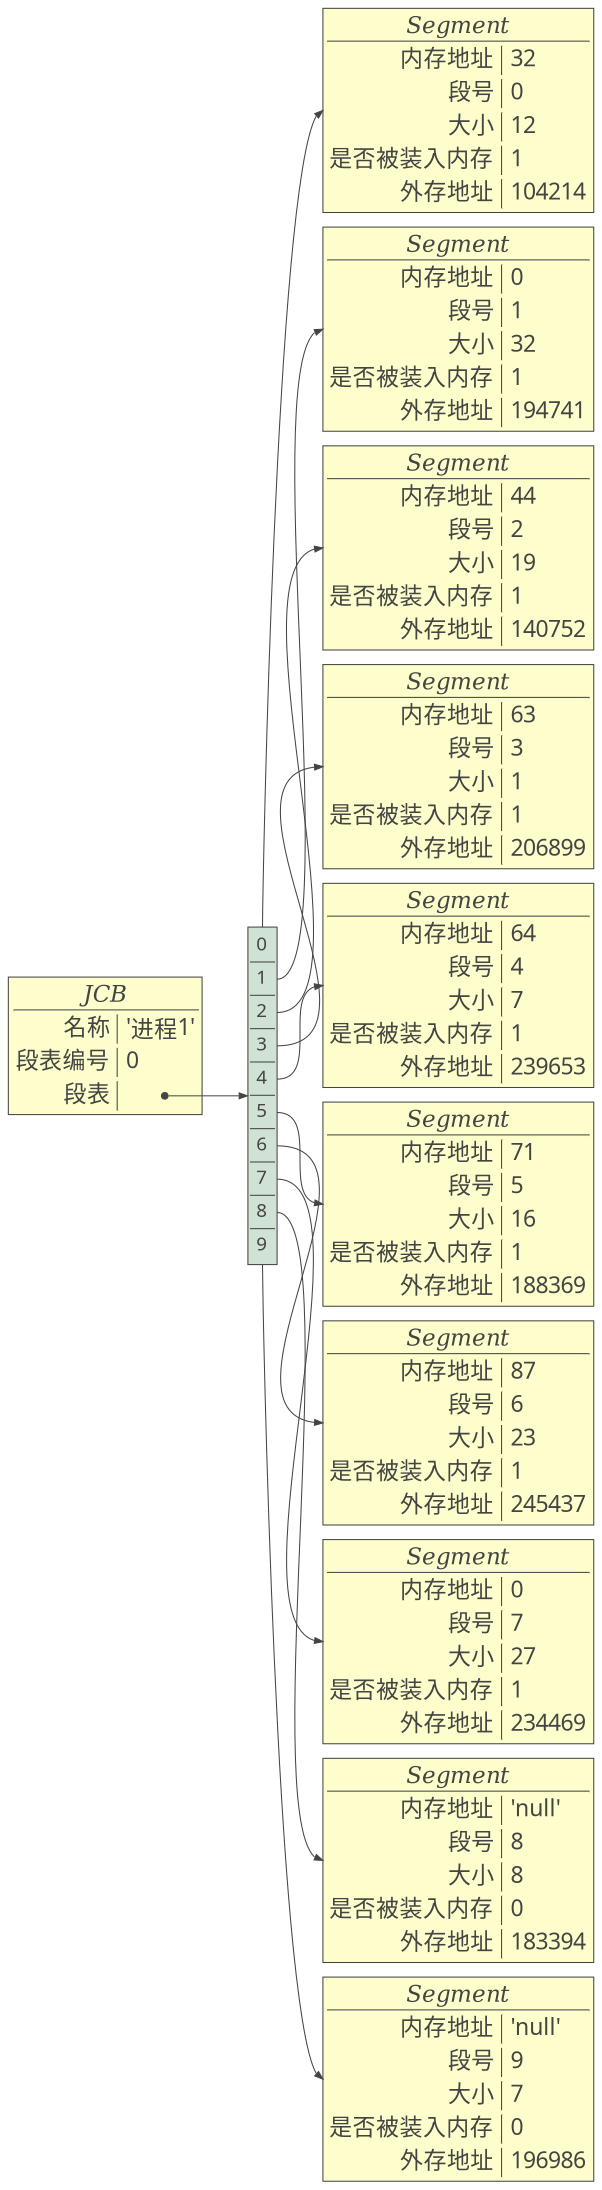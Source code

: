 
digraph G {
    nodesep=.1;
    ranksep=.3;
    rankdir=LR;
    node [penwidth="0.5", shape=box, width=.1, height=.1];
    
// JCB OBJECT with fields
node2664392915656 [margin="0.03", color="#444443", fontcolor="#444443", fontname="Microsoft Yahei", style=filled, fillcolor="#fefecd", label=<<table BORDER="0" CELLPADDING="0" CELLBORDER="1" CELLSPACING="0">
<tr><td cellspacing="0" colspan="3" cellpadding="0" bgcolor="#fefecd" border="1" sides="b" align="center"><font color="#444443" FACE="Times-Italic" point-size="11">JCB</font></td></tr>
<tr><td colspan="3" cellpadding="1" border="0" bgcolor="#fefecd"></td></tr><tr><td port="名称_label" cellspacing="0" cellpadding="0" bgcolor="#fefecd" border="1" sides="r" align="right"><font face="Microsoft Yahei" color="#444443" point-size="11">名称 </font></td>
<td cellspacing="0" cellpadding="0" border="0"></td><td port="名称" cellspacing="0" cellpadding="1" bgcolor="#fefecd" border="0" align="left"><font color="#444443" point-size="11"> '进程1'</font></td>
</tr>
<tr><td colspan="3" cellpadding="1" border="0" bgcolor="#fefecd"></td></tr><tr><td port="段表编号_label" cellspacing="0" cellpadding="0" bgcolor="#fefecd" border="1" sides="r" align="right"><font face="Microsoft Yahei" color="#444443" point-size="11">段表编号 </font></td>
<td cellspacing="0" cellpadding="0" border="0"></td><td port="段表编号" cellspacing="0" cellpadding="1" bgcolor="#fefecd" border="0" align="left"><font color="#444443" point-size="11"> 0</font></td>
</tr>
<tr><td colspan="3" cellpadding="1" border="0" bgcolor="#fefecd"></td></tr><tr><td port="段表_label" cellspacing="0" cellpadding="0" bgcolor="#fefecd" border="1" sides="r" align="right"><font face="Microsoft Yahei" color="#444443" point-size="11">段表 </font></td>
<td cellspacing="0" cellpadding="0" border="0"></td><td port="段表" cellspacing="0" cellpadding="1" bgcolor="#fefecd" border="0" align="left"><font color="#444443" point-size="11">    </font></td>
</tr>
</table>
>];
// VERTICAL LIST or ITERATABLE
node2664391350664 [color="#444443", margin="0.02", fontcolor="#444443", fontname="Microsoft Yahei", style=filled, fillcolor="#cfe2d4", label=<<table BORDER="0" CELLPADDING="0" CELLBORDER="0" CELLSPACING="0">
<tr><td port="0" BORDER="1" cellpadding="2" cellspacing="0" sides="b" bgcolor="#cfe2d4" align="left"><font color="#444443" point-size="9">0</font></td>
</tr>
<tr><td port="1" BORDER="1" cellpadding="2" cellspacing="0" sides="b" bgcolor="#cfe2d4" align="left"><font color="#444443" point-size="9">1</font></td>
</tr>
<tr><td port="2" BORDER="1" cellpadding="2" cellspacing="0" sides="b" bgcolor="#cfe2d4" align="left"><font color="#444443" point-size="9">2</font></td>
</tr>
<tr><td port="3" BORDER="1" cellpadding="2" cellspacing="0" sides="b" bgcolor="#cfe2d4" align="left"><font color="#444443" point-size="9">3</font></td>
</tr>
<tr><td port="4" BORDER="1" cellpadding="2" cellspacing="0" sides="b" bgcolor="#cfe2d4" align="left"><font color="#444443" point-size="9">4</font></td>
</tr>
<tr><td port="5" BORDER="1" cellpadding="2" cellspacing="0" sides="b" bgcolor="#cfe2d4" align="left"><font color="#444443" point-size="9">5</font></td>
</tr>
<tr><td port="6" BORDER="1" cellpadding="2" cellspacing="0" sides="b" bgcolor="#cfe2d4" align="left"><font color="#444443" point-size="9">6</font></td>
</tr>
<tr><td port="7" BORDER="1" cellpadding="2" cellspacing="0" sides="b" bgcolor="#cfe2d4" align="left"><font color="#444443" point-size="9">7</font></td>
</tr>
<tr><td port="8" BORDER="1" cellpadding="2" cellspacing="0" sides="b" bgcolor="#cfe2d4" align="left"><font color="#444443" point-size="9">8</font></td>
</tr>
<tr><td port="9" BORDER="0" cellpadding="3" cellspacing="0" bgcolor="#cfe2d4" align="left"><font color="#444443" point-size="9">9</font></td>
</tr>
</table>
>];
// Segment OBJECT with fields
node2664392915768 [margin="0.03", color="#444443", fontcolor="#444443", fontname="Microsoft Yahei", style=filled, fillcolor="#fefecd", label=<<table BORDER="0" CELLPADDING="0" CELLBORDER="1" CELLSPACING="0">
<tr><td cellspacing="0" colspan="3" cellpadding="0" bgcolor="#fefecd" border="1" sides="b" align="center"><font color="#444443" FACE="Times-Italic" point-size="11">Segment</font></td></tr>
<tr><td colspan="3" cellpadding="1" border="0" bgcolor="#fefecd"></td></tr><tr><td port="内存地址_label" cellspacing="0" cellpadding="0" bgcolor="#fefecd" border="1" sides="r" align="right"><font face="Microsoft Yahei" color="#444443" point-size="11">内存地址 </font></td>
<td cellspacing="0" cellpadding="0" border="0"></td><td port="内存地址" cellspacing="0" cellpadding="1" bgcolor="#fefecd" border="0" align="left"><font color="#444443" point-size="11"> 32</font></td>
</tr>
<tr><td colspan="3" cellpadding="1" border="0" bgcolor="#fefecd"></td></tr><tr><td port="段号_label" cellspacing="0" cellpadding="0" bgcolor="#fefecd" border="1" sides="r" align="right"><font face="Microsoft Yahei" color="#444443" point-size="11">段号 </font></td>
<td cellspacing="0" cellpadding="0" border="0"></td><td port="段号" cellspacing="0" cellpadding="1" bgcolor="#fefecd" border="0" align="left"><font color="#444443" point-size="11"> 0</font></td>
</tr>
<tr><td colspan="3" cellpadding="1" border="0" bgcolor="#fefecd"></td></tr><tr><td port="大小_label" cellspacing="0" cellpadding="0" bgcolor="#fefecd" border="1" sides="r" align="right"><font face="Microsoft Yahei" color="#444443" point-size="11">大小 </font></td>
<td cellspacing="0" cellpadding="0" border="0"></td><td port="大小" cellspacing="0" cellpadding="1" bgcolor="#fefecd" border="0" align="left"><font color="#444443" point-size="11"> 12</font></td>
</tr>
<tr><td colspan="3" cellpadding="1" border="0" bgcolor="#fefecd"></td></tr><tr><td port="是否被装入内存_label" cellspacing="0" cellpadding="0" bgcolor="#fefecd" border="1" sides="r" align="right"><font face="Microsoft Yahei" color="#444443" point-size="11">是否被装入内存 </font></td>
<td cellspacing="0" cellpadding="0" border="0"></td><td port="是否被装入内存" cellspacing="0" cellpadding="1" bgcolor="#fefecd" border="0" align="left"><font color="#444443" point-size="11"> 1</font></td>
</tr>
<tr><td colspan="3" cellpadding="1" border="0" bgcolor="#fefecd"></td></tr><tr><td port="外存地址_label" cellspacing="0" cellpadding="0" bgcolor="#fefecd" border="1" sides="r" align="right"><font face="Microsoft Yahei" color="#444443" point-size="11">外存地址 </font></td>
<td cellspacing="0" cellpadding="0" border="0"></td><td port="外存地址" cellspacing="0" cellpadding="1" bgcolor="#fefecd" border="0" align="left"><font color="#444443" point-size="11"> 104214</font></td>
</tr>
</table>
>];
// Segment OBJECT with fields
node2664392915824 [margin="0.03", color="#444443", fontcolor="#444443", fontname="Microsoft Yahei", style=filled, fillcolor="#fefecd", label=<<table BORDER="0" CELLPADDING="0" CELLBORDER="1" CELLSPACING="0">
<tr><td cellspacing="0" colspan="3" cellpadding="0" bgcolor="#fefecd" border="1" sides="b" align="center"><font color="#444443" FACE="Times-Italic" point-size="11">Segment</font></td></tr>
<tr><td colspan="3" cellpadding="1" border="0" bgcolor="#fefecd"></td></tr><tr><td port="内存地址_label" cellspacing="0" cellpadding="0" bgcolor="#fefecd" border="1" sides="r" align="right"><font face="Microsoft Yahei" color="#444443" point-size="11">内存地址 </font></td>
<td cellspacing="0" cellpadding="0" border="0"></td><td port="内存地址" cellspacing="0" cellpadding="1" bgcolor="#fefecd" border="0" align="left"><font color="#444443" point-size="11"> 0</font></td>
</tr>
<tr><td colspan="3" cellpadding="1" border="0" bgcolor="#fefecd"></td></tr><tr><td port="段号_label" cellspacing="0" cellpadding="0" bgcolor="#fefecd" border="1" sides="r" align="right"><font face="Microsoft Yahei" color="#444443" point-size="11">段号 </font></td>
<td cellspacing="0" cellpadding="0" border="0"></td><td port="段号" cellspacing="0" cellpadding="1" bgcolor="#fefecd" border="0" align="left"><font color="#444443" point-size="11"> 1</font></td>
</tr>
<tr><td colspan="3" cellpadding="1" border="0" bgcolor="#fefecd"></td></tr><tr><td port="大小_label" cellspacing="0" cellpadding="0" bgcolor="#fefecd" border="1" sides="r" align="right"><font face="Microsoft Yahei" color="#444443" point-size="11">大小 </font></td>
<td cellspacing="0" cellpadding="0" border="0"></td><td port="大小" cellspacing="0" cellpadding="1" bgcolor="#fefecd" border="0" align="left"><font color="#444443" point-size="11"> 32</font></td>
</tr>
<tr><td colspan="3" cellpadding="1" border="0" bgcolor="#fefecd"></td></tr><tr><td port="是否被装入内存_label" cellspacing="0" cellpadding="0" bgcolor="#fefecd" border="1" sides="r" align="right"><font face="Microsoft Yahei" color="#444443" point-size="11">是否被装入内存 </font></td>
<td cellspacing="0" cellpadding="0" border="0"></td><td port="是否被装入内存" cellspacing="0" cellpadding="1" bgcolor="#fefecd" border="0" align="left"><font color="#444443" point-size="11"> 1</font></td>
</tr>
<tr><td colspan="3" cellpadding="1" border="0" bgcolor="#fefecd"></td></tr><tr><td port="外存地址_label" cellspacing="0" cellpadding="0" bgcolor="#fefecd" border="1" sides="r" align="right"><font face="Microsoft Yahei" color="#444443" point-size="11">外存地址 </font></td>
<td cellspacing="0" cellpadding="0" border="0"></td><td port="外存地址" cellspacing="0" cellpadding="1" bgcolor="#fefecd" border="0" align="left"><font color="#444443" point-size="11"> 194741</font></td>
</tr>
</table>
>];
// Segment OBJECT with fields
node2664392915880 [margin="0.03", color="#444443", fontcolor="#444443", fontname="Microsoft Yahei", style=filled, fillcolor="#fefecd", label=<<table BORDER="0" CELLPADDING="0" CELLBORDER="1" CELLSPACING="0">
<tr><td cellspacing="0" colspan="3" cellpadding="0" bgcolor="#fefecd" border="1" sides="b" align="center"><font color="#444443" FACE="Times-Italic" point-size="11">Segment</font></td></tr>
<tr><td colspan="3" cellpadding="1" border="0" bgcolor="#fefecd"></td></tr><tr><td port="内存地址_label" cellspacing="0" cellpadding="0" bgcolor="#fefecd" border="1" sides="r" align="right"><font face="Microsoft Yahei" color="#444443" point-size="11">内存地址 </font></td>
<td cellspacing="0" cellpadding="0" border="0"></td><td port="内存地址" cellspacing="0" cellpadding="1" bgcolor="#fefecd" border="0" align="left"><font color="#444443" point-size="11"> 44</font></td>
</tr>
<tr><td colspan="3" cellpadding="1" border="0" bgcolor="#fefecd"></td></tr><tr><td port="段号_label" cellspacing="0" cellpadding="0" bgcolor="#fefecd" border="1" sides="r" align="right"><font face="Microsoft Yahei" color="#444443" point-size="11">段号 </font></td>
<td cellspacing="0" cellpadding="0" border="0"></td><td port="段号" cellspacing="0" cellpadding="1" bgcolor="#fefecd" border="0" align="left"><font color="#444443" point-size="11"> 2</font></td>
</tr>
<tr><td colspan="3" cellpadding="1" border="0" bgcolor="#fefecd"></td></tr><tr><td port="大小_label" cellspacing="0" cellpadding="0" bgcolor="#fefecd" border="1" sides="r" align="right"><font face="Microsoft Yahei" color="#444443" point-size="11">大小 </font></td>
<td cellspacing="0" cellpadding="0" border="0"></td><td port="大小" cellspacing="0" cellpadding="1" bgcolor="#fefecd" border="0" align="left"><font color="#444443" point-size="11"> 19</font></td>
</tr>
<tr><td colspan="3" cellpadding="1" border="0" bgcolor="#fefecd"></td></tr><tr><td port="是否被装入内存_label" cellspacing="0" cellpadding="0" bgcolor="#fefecd" border="1" sides="r" align="right"><font face="Microsoft Yahei" color="#444443" point-size="11">是否被装入内存 </font></td>
<td cellspacing="0" cellpadding="0" border="0"></td><td port="是否被装入内存" cellspacing="0" cellpadding="1" bgcolor="#fefecd" border="0" align="left"><font color="#444443" point-size="11"> 1</font></td>
</tr>
<tr><td colspan="3" cellpadding="1" border="0" bgcolor="#fefecd"></td></tr><tr><td port="外存地址_label" cellspacing="0" cellpadding="0" bgcolor="#fefecd" border="1" sides="r" align="right"><font face="Microsoft Yahei" color="#444443" point-size="11">外存地址 </font></td>
<td cellspacing="0" cellpadding="0" border="0"></td><td port="外存地址" cellspacing="0" cellpadding="1" bgcolor="#fefecd" border="0" align="left"><font color="#444443" point-size="11"> 140752</font></td>
</tr>
</table>
>];
// Segment OBJECT with fields
node2664392915936 [margin="0.03", color="#444443", fontcolor="#444443", fontname="Microsoft Yahei", style=filled, fillcolor="#fefecd", label=<<table BORDER="0" CELLPADDING="0" CELLBORDER="1" CELLSPACING="0">
<tr><td cellspacing="0" colspan="3" cellpadding="0" bgcolor="#fefecd" border="1" sides="b" align="center"><font color="#444443" FACE="Times-Italic" point-size="11">Segment</font></td></tr>
<tr><td colspan="3" cellpadding="1" border="0" bgcolor="#fefecd"></td></tr><tr><td port="内存地址_label" cellspacing="0" cellpadding="0" bgcolor="#fefecd" border="1" sides="r" align="right"><font face="Microsoft Yahei" color="#444443" point-size="11">内存地址 </font></td>
<td cellspacing="0" cellpadding="0" border="0"></td><td port="内存地址" cellspacing="0" cellpadding="1" bgcolor="#fefecd" border="0" align="left"><font color="#444443" point-size="11"> 63</font></td>
</tr>
<tr><td colspan="3" cellpadding="1" border="0" bgcolor="#fefecd"></td></tr><tr><td port="段号_label" cellspacing="0" cellpadding="0" bgcolor="#fefecd" border="1" sides="r" align="right"><font face="Microsoft Yahei" color="#444443" point-size="11">段号 </font></td>
<td cellspacing="0" cellpadding="0" border="0"></td><td port="段号" cellspacing="0" cellpadding="1" bgcolor="#fefecd" border="0" align="left"><font color="#444443" point-size="11"> 3</font></td>
</tr>
<tr><td colspan="3" cellpadding="1" border="0" bgcolor="#fefecd"></td></tr><tr><td port="大小_label" cellspacing="0" cellpadding="0" bgcolor="#fefecd" border="1" sides="r" align="right"><font face="Microsoft Yahei" color="#444443" point-size="11">大小 </font></td>
<td cellspacing="0" cellpadding="0" border="0"></td><td port="大小" cellspacing="0" cellpadding="1" bgcolor="#fefecd" border="0" align="left"><font color="#444443" point-size="11"> 1</font></td>
</tr>
<tr><td colspan="3" cellpadding="1" border="0" bgcolor="#fefecd"></td></tr><tr><td port="是否被装入内存_label" cellspacing="0" cellpadding="0" bgcolor="#fefecd" border="1" sides="r" align="right"><font face="Microsoft Yahei" color="#444443" point-size="11">是否被装入内存 </font></td>
<td cellspacing="0" cellpadding="0" border="0"></td><td port="是否被装入内存" cellspacing="0" cellpadding="1" bgcolor="#fefecd" border="0" align="left"><font color="#444443" point-size="11"> 1</font></td>
</tr>
<tr><td colspan="3" cellpadding="1" border="0" bgcolor="#fefecd"></td></tr><tr><td port="外存地址_label" cellspacing="0" cellpadding="0" bgcolor="#fefecd" border="1" sides="r" align="right"><font face="Microsoft Yahei" color="#444443" point-size="11">外存地址 </font></td>
<td cellspacing="0" cellpadding="0" border="0"></td><td port="外存地址" cellspacing="0" cellpadding="1" bgcolor="#fefecd" border="0" align="left"><font color="#444443" point-size="11"> 206899</font></td>
</tr>
</table>
>];
// Segment OBJECT with fields
node2664392915992 [margin="0.03", color="#444443", fontcolor="#444443", fontname="Microsoft Yahei", style=filled, fillcolor="#fefecd", label=<<table BORDER="0" CELLPADDING="0" CELLBORDER="1" CELLSPACING="0">
<tr><td cellspacing="0" colspan="3" cellpadding="0" bgcolor="#fefecd" border="1" sides="b" align="center"><font color="#444443" FACE="Times-Italic" point-size="11">Segment</font></td></tr>
<tr><td colspan="3" cellpadding="1" border="0" bgcolor="#fefecd"></td></tr><tr><td port="内存地址_label" cellspacing="0" cellpadding="0" bgcolor="#fefecd" border="1" sides="r" align="right"><font face="Microsoft Yahei" color="#444443" point-size="11">内存地址 </font></td>
<td cellspacing="0" cellpadding="0" border="0"></td><td port="内存地址" cellspacing="0" cellpadding="1" bgcolor="#fefecd" border="0" align="left"><font color="#444443" point-size="11"> 64</font></td>
</tr>
<tr><td colspan="3" cellpadding="1" border="0" bgcolor="#fefecd"></td></tr><tr><td port="段号_label" cellspacing="0" cellpadding="0" bgcolor="#fefecd" border="1" sides="r" align="right"><font face="Microsoft Yahei" color="#444443" point-size="11">段号 </font></td>
<td cellspacing="0" cellpadding="0" border="0"></td><td port="段号" cellspacing="0" cellpadding="1" bgcolor="#fefecd" border="0" align="left"><font color="#444443" point-size="11"> 4</font></td>
</tr>
<tr><td colspan="3" cellpadding="1" border="0" bgcolor="#fefecd"></td></tr><tr><td port="大小_label" cellspacing="0" cellpadding="0" bgcolor="#fefecd" border="1" sides="r" align="right"><font face="Microsoft Yahei" color="#444443" point-size="11">大小 </font></td>
<td cellspacing="0" cellpadding="0" border="0"></td><td port="大小" cellspacing="0" cellpadding="1" bgcolor="#fefecd" border="0" align="left"><font color="#444443" point-size="11"> 7</font></td>
</tr>
<tr><td colspan="3" cellpadding="1" border="0" bgcolor="#fefecd"></td></tr><tr><td port="是否被装入内存_label" cellspacing="0" cellpadding="0" bgcolor="#fefecd" border="1" sides="r" align="right"><font face="Microsoft Yahei" color="#444443" point-size="11">是否被装入内存 </font></td>
<td cellspacing="0" cellpadding="0" border="0"></td><td port="是否被装入内存" cellspacing="0" cellpadding="1" bgcolor="#fefecd" border="0" align="left"><font color="#444443" point-size="11"> 1</font></td>
</tr>
<tr><td colspan="3" cellpadding="1" border="0" bgcolor="#fefecd"></td></tr><tr><td port="外存地址_label" cellspacing="0" cellpadding="0" bgcolor="#fefecd" border="1" sides="r" align="right"><font face="Microsoft Yahei" color="#444443" point-size="11">外存地址 </font></td>
<td cellspacing="0" cellpadding="0" border="0"></td><td port="外存地址" cellspacing="0" cellpadding="1" bgcolor="#fefecd" border="0" align="left"><font color="#444443" point-size="11"> 239653</font></td>
</tr>
</table>
>];
// Segment OBJECT with fields
node2664392916048 [margin="0.03", color="#444443", fontcolor="#444443", fontname="Microsoft Yahei", style=filled, fillcolor="#fefecd", label=<<table BORDER="0" CELLPADDING="0" CELLBORDER="1" CELLSPACING="0">
<tr><td cellspacing="0" colspan="3" cellpadding="0" bgcolor="#fefecd" border="1" sides="b" align="center"><font color="#444443" FACE="Times-Italic" point-size="11">Segment</font></td></tr>
<tr><td colspan="3" cellpadding="1" border="0" bgcolor="#fefecd"></td></tr><tr><td port="内存地址_label" cellspacing="0" cellpadding="0" bgcolor="#fefecd" border="1" sides="r" align="right"><font face="Microsoft Yahei" color="#444443" point-size="11">内存地址 </font></td>
<td cellspacing="0" cellpadding="0" border="0"></td><td port="内存地址" cellspacing="0" cellpadding="1" bgcolor="#fefecd" border="0" align="left"><font color="#444443" point-size="11"> 71</font></td>
</tr>
<tr><td colspan="3" cellpadding="1" border="0" bgcolor="#fefecd"></td></tr><tr><td port="段号_label" cellspacing="0" cellpadding="0" bgcolor="#fefecd" border="1" sides="r" align="right"><font face="Microsoft Yahei" color="#444443" point-size="11">段号 </font></td>
<td cellspacing="0" cellpadding="0" border="0"></td><td port="段号" cellspacing="0" cellpadding="1" bgcolor="#fefecd" border="0" align="left"><font color="#444443" point-size="11"> 5</font></td>
</tr>
<tr><td colspan="3" cellpadding="1" border="0" bgcolor="#fefecd"></td></tr><tr><td port="大小_label" cellspacing="0" cellpadding="0" bgcolor="#fefecd" border="1" sides="r" align="right"><font face="Microsoft Yahei" color="#444443" point-size="11">大小 </font></td>
<td cellspacing="0" cellpadding="0" border="0"></td><td port="大小" cellspacing="0" cellpadding="1" bgcolor="#fefecd" border="0" align="left"><font color="#444443" point-size="11"> 16</font></td>
</tr>
<tr><td colspan="3" cellpadding="1" border="0" bgcolor="#fefecd"></td></tr><tr><td port="是否被装入内存_label" cellspacing="0" cellpadding="0" bgcolor="#fefecd" border="1" sides="r" align="right"><font face="Microsoft Yahei" color="#444443" point-size="11">是否被装入内存 </font></td>
<td cellspacing="0" cellpadding="0" border="0"></td><td port="是否被装入内存" cellspacing="0" cellpadding="1" bgcolor="#fefecd" border="0" align="left"><font color="#444443" point-size="11"> 1</font></td>
</tr>
<tr><td colspan="3" cellpadding="1" border="0" bgcolor="#fefecd"></td></tr><tr><td port="外存地址_label" cellspacing="0" cellpadding="0" bgcolor="#fefecd" border="1" sides="r" align="right"><font face="Microsoft Yahei" color="#444443" point-size="11">外存地址 </font></td>
<td cellspacing="0" cellpadding="0" border="0"></td><td port="外存地址" cellspacing="0" cellpadding="1" bgcolor="#fefecd" border="0" align="left"><font color="#444443" point-size="11"> 188369</font></td>
</tr>
</table>
>];
// Segment OBJECT with fields
node2664392916104 [margin="0.03", color="#444443", fontcolor="#444443", fontname="Microsoft Yahei", style=filled, fillcolor="#fefecd", label=<<table BORDER="0" CELLPADDING="0" CELLBORDER="1" CELLSPACING="0">
<tr><td cellspacing="0" colspan="3" cellpadding="0" bgcolor="#fefecd" border="1" sides="b" align="center"><font color="#444443" FACE="Times-Italic" point-size="11">Segment</font></td></tr>
<tr><td colspan="3" cellpadding="1" border="0" bgcolor="#fefecd"></td></tr><tr><td port="内存地址_label" cellspacing="0" cellpadding="0" bgcolor="#fefecd" border="1" sides="r" align="right"><font face="Microsoft Yahei" color="#444443" point-size="11">内存地址 </font></td>
<td cellspacing="0" cellpadding="0" border="0"></td><td port="内存地址" cellspacing="0" cellpadding="1" bgcolor="#fefecd" border="0" align="left"><font color="#444443" point-size="11"> 87</font></td>
</tr>
<tr><td colspan="3" cellpadding="1" border="0" bgcolor="#fefecd"></td></tr><tr><td port="段号_label" cellspacing="0" cellpadding="0" bgcolor="#fefecd" border="1" sides="r" align="right"><font face="Microsoft Yahei" color="#444443" point-size="11">段号 </font></td>
<td cellspacing="0" cellpadding="0" border="0"></td><td port="段号" cellspacing="0" cellpadding="1" bgcolor="#fefecd" border="0" align="left"><font color="#444443" point-size="11"> 6</font></td>
</tr>
<tr><td colspan="3" cellpadding="1" border="0" bgcolor="#fefecd"></td></tr><tr><td port="大小_label" cellspacing="0" cellpadding="0" bgcolor="#fefecd" border="1" sides="r" align="right"><font face="Microsoft Yahei" color="#444443" point-size="11">大小 </font></td>
<td cellspacing="0" cellpadding="0" border="0"></td><td port="大小" cellspacing="0" cellpadding="1" bgcolor="#fefecd" border="0" align="left"><font color="#444443" point-size="11"> 23</font></td>
</tr>
<tr><td colspan="3" cellpadding="1" border="0" bgcolor="#fefecd"></td></tr><tr><td port="是否被装入内存_label" cellspacing="0" cellpadding="0" bgcolor="#fefecd" border="1" sides="r" align="right"><font face="Microsoft Yahei" color="#444443" point-size="11">是否被装入内存 </font></td>
<td cellspacing="0" cellpadding="0" border="0"></td><td port="是否被装入内存" cellspacing="0" cellpadding="1" bgcolor="#fefecd" border="0" align="left"><font color="#444443" point-size="11"> 1</font></td>
</tr>
<tr><td colspan="3" cellpadding="1" border="0" bgcolor="#fefecd"></td></tr><tr><td port="外存地址_label" cellspacing="0" cellpadding="0" bgcolor="#fefecd" border="1" sides="r" align="right"><font face="Microsoft Yahei" color="#444443" point-size="11">外存地址 </font></td>
<td cellspacing="0" cellpadding="0" border="0"></td><td port="外存地址" cellspacing="0" cellpadding="1" bgcolor="#fefecd" border="0" align="left"><font color="#444443" point-size="11"> 245437</font></td>
</tr>
</table>
>];
// Segment OBJECT with fields
node2664392916160 [margin="0.03", color="#444443", fontcolor="#444443", fontname="Microsoft Yahei", style=filled, fillcolor="#fefecd", label=<<table BORDER="0" CELLPADDING="0" CELLBORDER="1" CELLSPACING="0">
<tr><td cellspacing="0" colspan="3" cellpadding="0" bgcolor="#fefecd" border="1" sides="b" align="center"><font color="#444443" FACE="Times-Italic" point-size="11">Segment</font></td></tr>
<tr><td colspan="3" cellpadding="1" border="0" bgcolor="#fefecd"></td></tr><tr><td port="内存地址_label" cellspacing="0" cellpadding="0" bgcolor="#fefecd" border="1" sides="r" align="right"><font face="Microsoft Yahei" color="#444443" point-size="11">内存地址 </font></td>
<td cellspacing="0" cellpadding="0" border="0"></td><td port="内存地址" cellspacing="0" cellpadding="1" bgcolor="#fefecd" border="0" align="left"><font color="#444443" point-size="11"> 0</font></td>
</tr>
<tr><td colspan="3" cellpadding="1" border="0" bgcolor="#fefecd"></td></tr><tr><td port="段号_label" cellspacing="0" cellpadding="0" bgcolor="#fefecd" border="1" sides="r" align="right"><font face="Microsoft Yahei" color="#444443" point-size="11">段号 </font></td>
<td cellspacing="0" cellpadding="0" border="0"></td><td port="段号" cellspacing="0" cellpadding="1" bgcolor="#fefecd" border="0" align="left"><font color="#444443" point-size="11"> 7</font></td>
</tr>
<tr><td colspan="3" cellpadding="1" border="0" bgcolor="#fefecd"></td></tr><tr><td port="大小_label" cellspacing="0" cellpadding="0" bgcolor="#fefecd" border="1" sides="r" align="right"><font face="Microsoft Yahei" color="#444443" point-size="11">大小 </font></td>
<td cellspacing="0" cellpadding="0" border="0"></td><td port="大小" cellspacing="0" cellpadding="1" bgcolor="#fefecd" border="0" align="left"><font color="#444443" point-size="11"> 27</font></td>
</tr>
<tr><td colspan="3" cellpadding="1" border="0" bgcolor="#fefecd"></td></tr><tr><td port="是否被装入内存_label" cellspacing="0" cellpadding="0" bgcolor="#fefecd" border="1" sides="r" align="right"><font face="Microsoft Yahei" color="#444443" point-size="11">是否被装入内存 </font></td>
<td cellspacing="0" cellpadding="0" border="0"></td><td port="是否被装入内存" cellspacing="0" cellpadding="1" bgcolor="#fefecd" border="0" align="left"><font color="#444443" point-size="11"> 1</font></td>
</tr>
<tr><td colspan="3" cellpadding="1" border="0" bgcolor="#fefecd"></td></tr><tr><td port="外存地址_label" cellspacing="0" cellpadding="0" bgcolor="#fefecd" border="1" sides="r" align="right"><font face="Microsoft Yahei" color="#444443" point-size="11">外存地址 </font></td>
<td cellspacing="0" cellpadding="0" border="0"></td><td port="外存地址" cellspacing="0" cellpadding="1" bgcolor="#fefecd" border="0" align="left"><font color="#444443" point-size="11"> 234469</font></td>
</tr>
</table>
>];
// Segment OBJECT with fields
node2664392916216 [margin="0.03", color="#444443", fontcolor="#444443", fontname="Microsoft Yahei", style=filled, fillcolor="#fefecd", label=<<table BORDER="0" CELLPADDING="0" CELLBORDER="1" CELLSPACING="0">
<tr><td cellspacing="0" colspan="3" cellpadding="0" bgcolor="#fefecd" border="1" sides="b" align="center"><font color="#444443" FACE="Times-Italic" point-size="11">Segment</font></td></tr>
<tr><td colspan="3" cellpadding="1" border="0" bgcolor="#fefecd"></td></tr><tr><td port="内存地址_label" cellspacing="0" cellpadding="0" bgcolor="#fefecd" border="1" sides="r" align="right"><font face="Microsoft Yahei" color="#444443" point-size="11">内存地址 </font></td>
<td cellspacing="0" cellpadding="0" border="0"></td><td port="内存地址" cellspacing="0" cellpadding="1" bgcolor="#fefecd" border="0" align="left"><font color="#444443" point-size="11"> 'null'</font></td>
</tr>
<tr><td colspan="3" cellpadding="1" border="0" bgcolor="#fefecd"></td></tr><tr><td port="段号_label" cellspacing="0" cellpadding="0" bgcolor="#fefecd" border="1" sides="r" align="right"><font face="Microsoft Yahei" color="#444443" point-size="11">段号 </font></td>
<td cellspacing="0" cellpadding="0" border="0"></td><td port="段号" cellspacing="0" cellpadding="1" bgcolor="#fefecd" border="0" align="left"><font color="#444443" point-size="11"> 8</font></td>
</tr>
<tr><td colspan="3" cellpadding="1" border="0" bgcolor="#fefecd"></td></tr><tr><td port="大小_label" cellspacing="0" cellpadding="0" bgcolor="#fefecd" border="1" sides="r" align="right"><font face="Microsoft Yahei" color="#444443" point-size="11">大小 </font></td>
<td cellspacing="0" cellpadding="0" border="0"></td><td port="大小" cellspacing="0" cellpadding="1" bgcolor="#fefecd" border="0" align="left"><font color="#444443" point-size="11"> 8</font></td>
</tr>
<tr><td colspan="3" cellpadding="1" border="0" bgcolor="#fefecd"></td></tr><tr><td port="是否被装入内存_label" cellspacing="0" cellpadding="0" bgcolor="#fefecd" border="1" sides="r" align="right"><font face="Microsoft Yahei" color="#444443" point-size="11">是否被装入内存 </font></td>
<td cellspacing="0" cellpadding="0" border="0"></td><td port="是否被装入内存" cellspacing="0" cellpadding="1" bgcolor="#fefecd" border="0" align="left"><font color="#444443" point-size="11"> 0</font></td>
</tr>
<tr><td colspan="3" cellpadding="1" border="0" bgcolor="#fefecd"></td></tr><tr><td port="外存地址_label" cellspacing="0" cellpadding="0" bgcolor="#fefecd" border="1" sides="r" align="right"><font face="Microsoft Yahei" color="#444443" point-size="11">外存地址 </font></td>
<td cellspacing="0" cellpadding="0" border="0"></td><td port="外存地址" cellspacing="0" cellpadding="1" bgcolor="#fefecd" border="0" align="left"><font color="#444443" point-size="11"> 183394</font></td>
</tr>
</table>
>];
// Segment OBJECT with fields
node2664392916272 [margin="0.03", color="#444443", fontcolor="#444443", fontname="Microsoft Yahei", style=filled, fillcolor="#fefecd", label=<<table BORDER="0" CELLPADDING="0" CELLBORDER="1" CELLSPACING="0">
<tr><td cellspacing="0" colspan="3" cellpadding="0" bgcolor="#fefecd" border="1" sides="b" align="center"><font color="#444443" FACE="Times-Italic" point-size="11">Segment</font></td></tr>
<tr><td colspan="3" cellpadding="1" border="0" bgcolor="#fefecd"></td></tr><tr><td port="内存地址_label" cellspacing="0" cellpadding="0" bgcolor="#fefecd" border="1" sides="r" align="right"><font face="Microsoft Yahei" color="#444443" point-size="11">内存地址 </font></td>
<td cellspacing="0" cellpadding="0" border="0"></td><td port="内存地址" cellspacing="0" cellpadding="1" bgcolor="#fefecd" border="0" align="left"><font color="#444443" point-size="11"> 'null'</font></td>
</tr>
<tr><td colspan="3" cellpadding="1" border="0" bgcolor="#fefecd"></td></tr><tr><td port="段号_label" cellspacing="0" cellpadding="0" bgcolor="#fefecd" border="1" sides="r" align="right"><font face="Microsoft Yahei" color="#444443" point-size="11">段号 </font></td>
<td cellspacing="0" cellpadding="0" border="0"></td><td port="段号" cellspacing="0" cellpadding="1" bgcolor="#fefecd" border="0" align="left"><font color="#444443" point-size="11"> 9</font></td>
</tr>
<tr><td colspan="3" cellpadding="1" border="0" bgcolor="#fefecd"></td></tr><tr><td port="大小_label" cellspacing="0" cellpadding="0" bgcolor="#fefecd" border="1" sides="r" align="right"><font face="Microsoft Yahei" color="#444443" point-size="11">大小 </font></td>
<td cellspacing="0" cellpadding="0" border="0"></td><td port="大小" cellspacing="0" cellpadding="1" bgcolor="#fefecd" border="0" align="left"><font color="#444443" point-size="11"> 7</font></td>
</tr>
<tr><td colspan="3" cellpadding="1" border="0" bgcolor="#fefecd"></td></tr><tr><td port="是否被装入内存_label" cellspacing="0" cellpadding="0" bgcolor="#fefecd" border="1" sides="r" align="right"><font face="Microsoft Yahei" color="#444443" point-size="11">是否被装入内存 </font></td>
<td cellspacing="0" cellpadding="0" border="0"></td><td port="是否被装入内存" cellspacing="0" cellpadding="1" bgcolor="#fefecd" border="0" align="left"><font color="#444443" point-size="11"> 0</font></td>
</tr>
<tr><td colspan="3" cellpadding="1" border="0" bgcolor="#fefecd"></td></tr><tr><td port="外存地址_label" cellspacing="0" cellpadding="0" bgcolor="#fefecd" border="1" sides="r" align="right"><font face="Microsoft Yahei" color="#444443" point-size="11">外存地址 </font></td>
<td cellspacing="0" cellpadding="0" border="0"></td><td port="外存地址" cellspacing="0" cellpadding="1" bgcolor="#fefecd" border="0" align="left"><font color="#444443" point-size="11"> 196986</font></td>
</tr>
</table>
>];
node2664392915656:段表:c -> node2664391350664 [dir=both, tailclip=false, arrowtail=dot, penwidth="0.5", color="#444443", arrowsize=.4]
node2664391350664:0 -> node2664392915768:w [arrowtail=dot, penwidth="0.5", color="#444443", arrowsize=.4, weight=100]
node2664391350664:1 -> node2664392915824:w [arrowtail=dot, penwidth="0.5", color="#444443", arrowsize=.4, weight=100]
node2664391350664:2 -> node2664392915880:w [arrowtail=dot, penwidth="0.5", color="#444443", arrowsize=.4, weight=100]
node2664391350664:3 -> node2664392915936:w [arrowtail=dot, penwidth="0.5", color="#444443", arrowsize=.4, weight=100]
node2664391350664:4 -> node2664392915992:w [arrowtail=dot, penwidth="0.5", color="#444443", arrowsize=.4, weight=100]
node2664391350664:5 -> node2664392916048:w [arrowtail=dot, penwidth="0.5", color="#444443", arrowsize=.4, weight=100]
node2664391350664:6 -> node2664392916104:w [arrowtail=dot, penwidth="0.5", color="#444443", arrowsize=.4, weight=100]
node2664391350664:7 -> node2664392916160:w [arrowtail=dot, penwidth="0.5", color="#444443", arrowsize=.4, weight=100]
node2664391350664:8 -> node2664392916216:w [arrowtail=dot, penwidth="0.5", color="#444443", arrowsize=.4, weight=100]
node2664391350664:9 -> node2664392916272:w [arrowtail=dot, penwidth="0.5", color="#444443", arrowsize=.4, weight=100]
}
